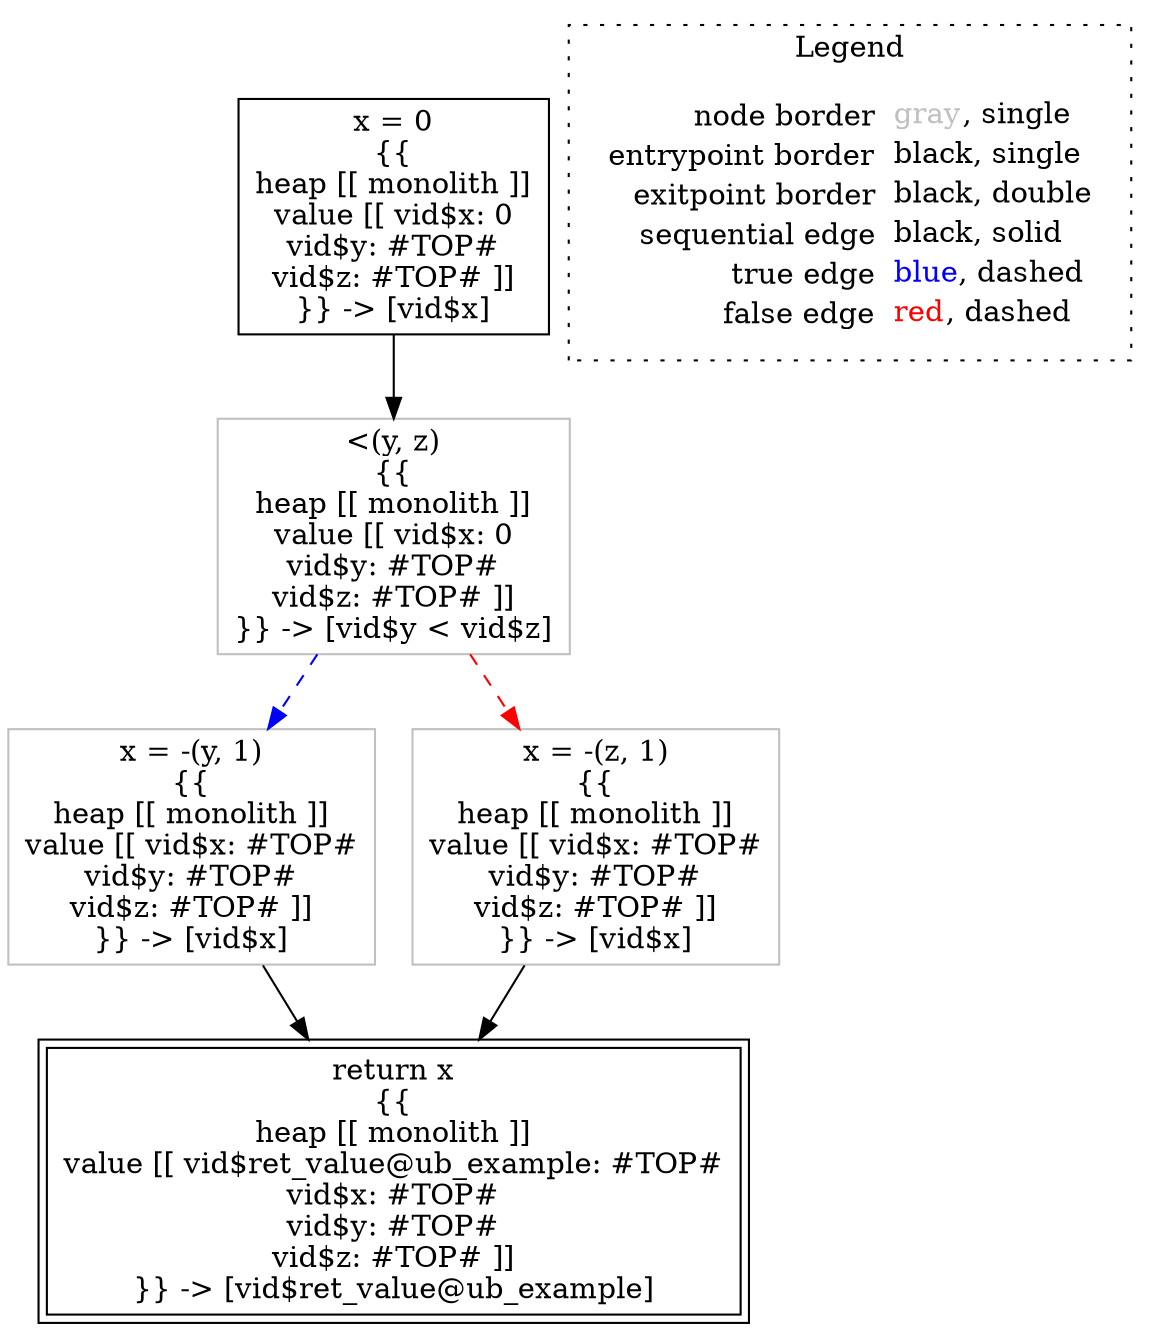 digraph {
	"node0" [shape="rect",color="black",label=<x = 0<BR/>{{<BR/>heap [[ monolith ]]<BR/>value [[ vid$x: 0<BR/>vid$y: #TOP#<BR/>vid$z: #TOP# ]]<BR/>}} -&gt; [vid$x]>];
	"node1" [shape="rect",color="gray",label=<x = -(y, 1)<BR/>{{<BR/>heap [[ monolith ]]<BR/>value [[ vid$x: #TOP#<BR/>vid$y: #TOP#<BR/>vid$z: #TOP# ]]<BR/>}} -&gt; [vid$x]>];
	"node2" [shape="rect",color="gray",label=<&lt;(y, z)<BR/>{{<BR/>heap [[ monolith ]]<BR/>value [[ vid$x: 0<BR/>vid$y: #TOP#<BR/>vid$z: #TOP# ]]<BR/>}} -&gt; [vid$y &lt; vid$z]>];
	"node3" [shape="rect",color="black",peripheries="2",label=<return x<BR/>{{<BR/>heap [[ monolith ]]<BR/>value [[ vid$ret_value@ub_example: #TOP#<BR/>vid$x: #TOP#<BR/>vid$y: #TOP#<BR/>vid$z: #TOP# ]]<BR/>}} -&gt; [vid$ret_value@ub_example]>];
	"node4" [shape="rect",color="gray",label=<x = -(z, 1)<BR/>{{<BR/>heap [[ monolith ]]<BR/>value [[ vid$x: #TOP#<BR/>vid$y: #TOP#<BR/>vid$z: #TOP# ]]<BR/>}} -&gt; [vid$x]>];
	"node1" -> "node3" [color="black"];
	"node2" -> "node1" [color="blue",style="dashed"];
	"node2" -> "node4" [color="red",style="dashed"];
	"node4" -> "node3" [color="black"];
	"node0" -> "node2" [color="black"];
subgraph cluster_legend {
	label="Legend";
	style=dotted;
	node [shape=plaintext];
	"legend" [label=<<table border="0" cellpadding="2" cellspacing="0" cellborder="0"><tr><td align="right">node border&nbsp;</td><td align="left"><font color="gray">gray</font>, single</td></tr><tr><td align="right">entrypoint border&nbsp;</td><td align="left"><font color="black">black</font>, single</td></tr><tr><td align="right">exitpoint border&nbsp;</td><td align="left"><font color="black">black</font>, double</td></tr><tr><td align="right">sequential edge&nbsp;</td><td align="left"><font color="black">black</font>, solid</td></tr><tr><td align="right">true edge&nbsp;</td><td align="left"><font color="blue">blue</font>, dashed</td></tr><tr><td align="right">false edge&nbsp;</td><td align="left"><font color="red">red</font>, dashed</td></tr></table>>];
}

}

